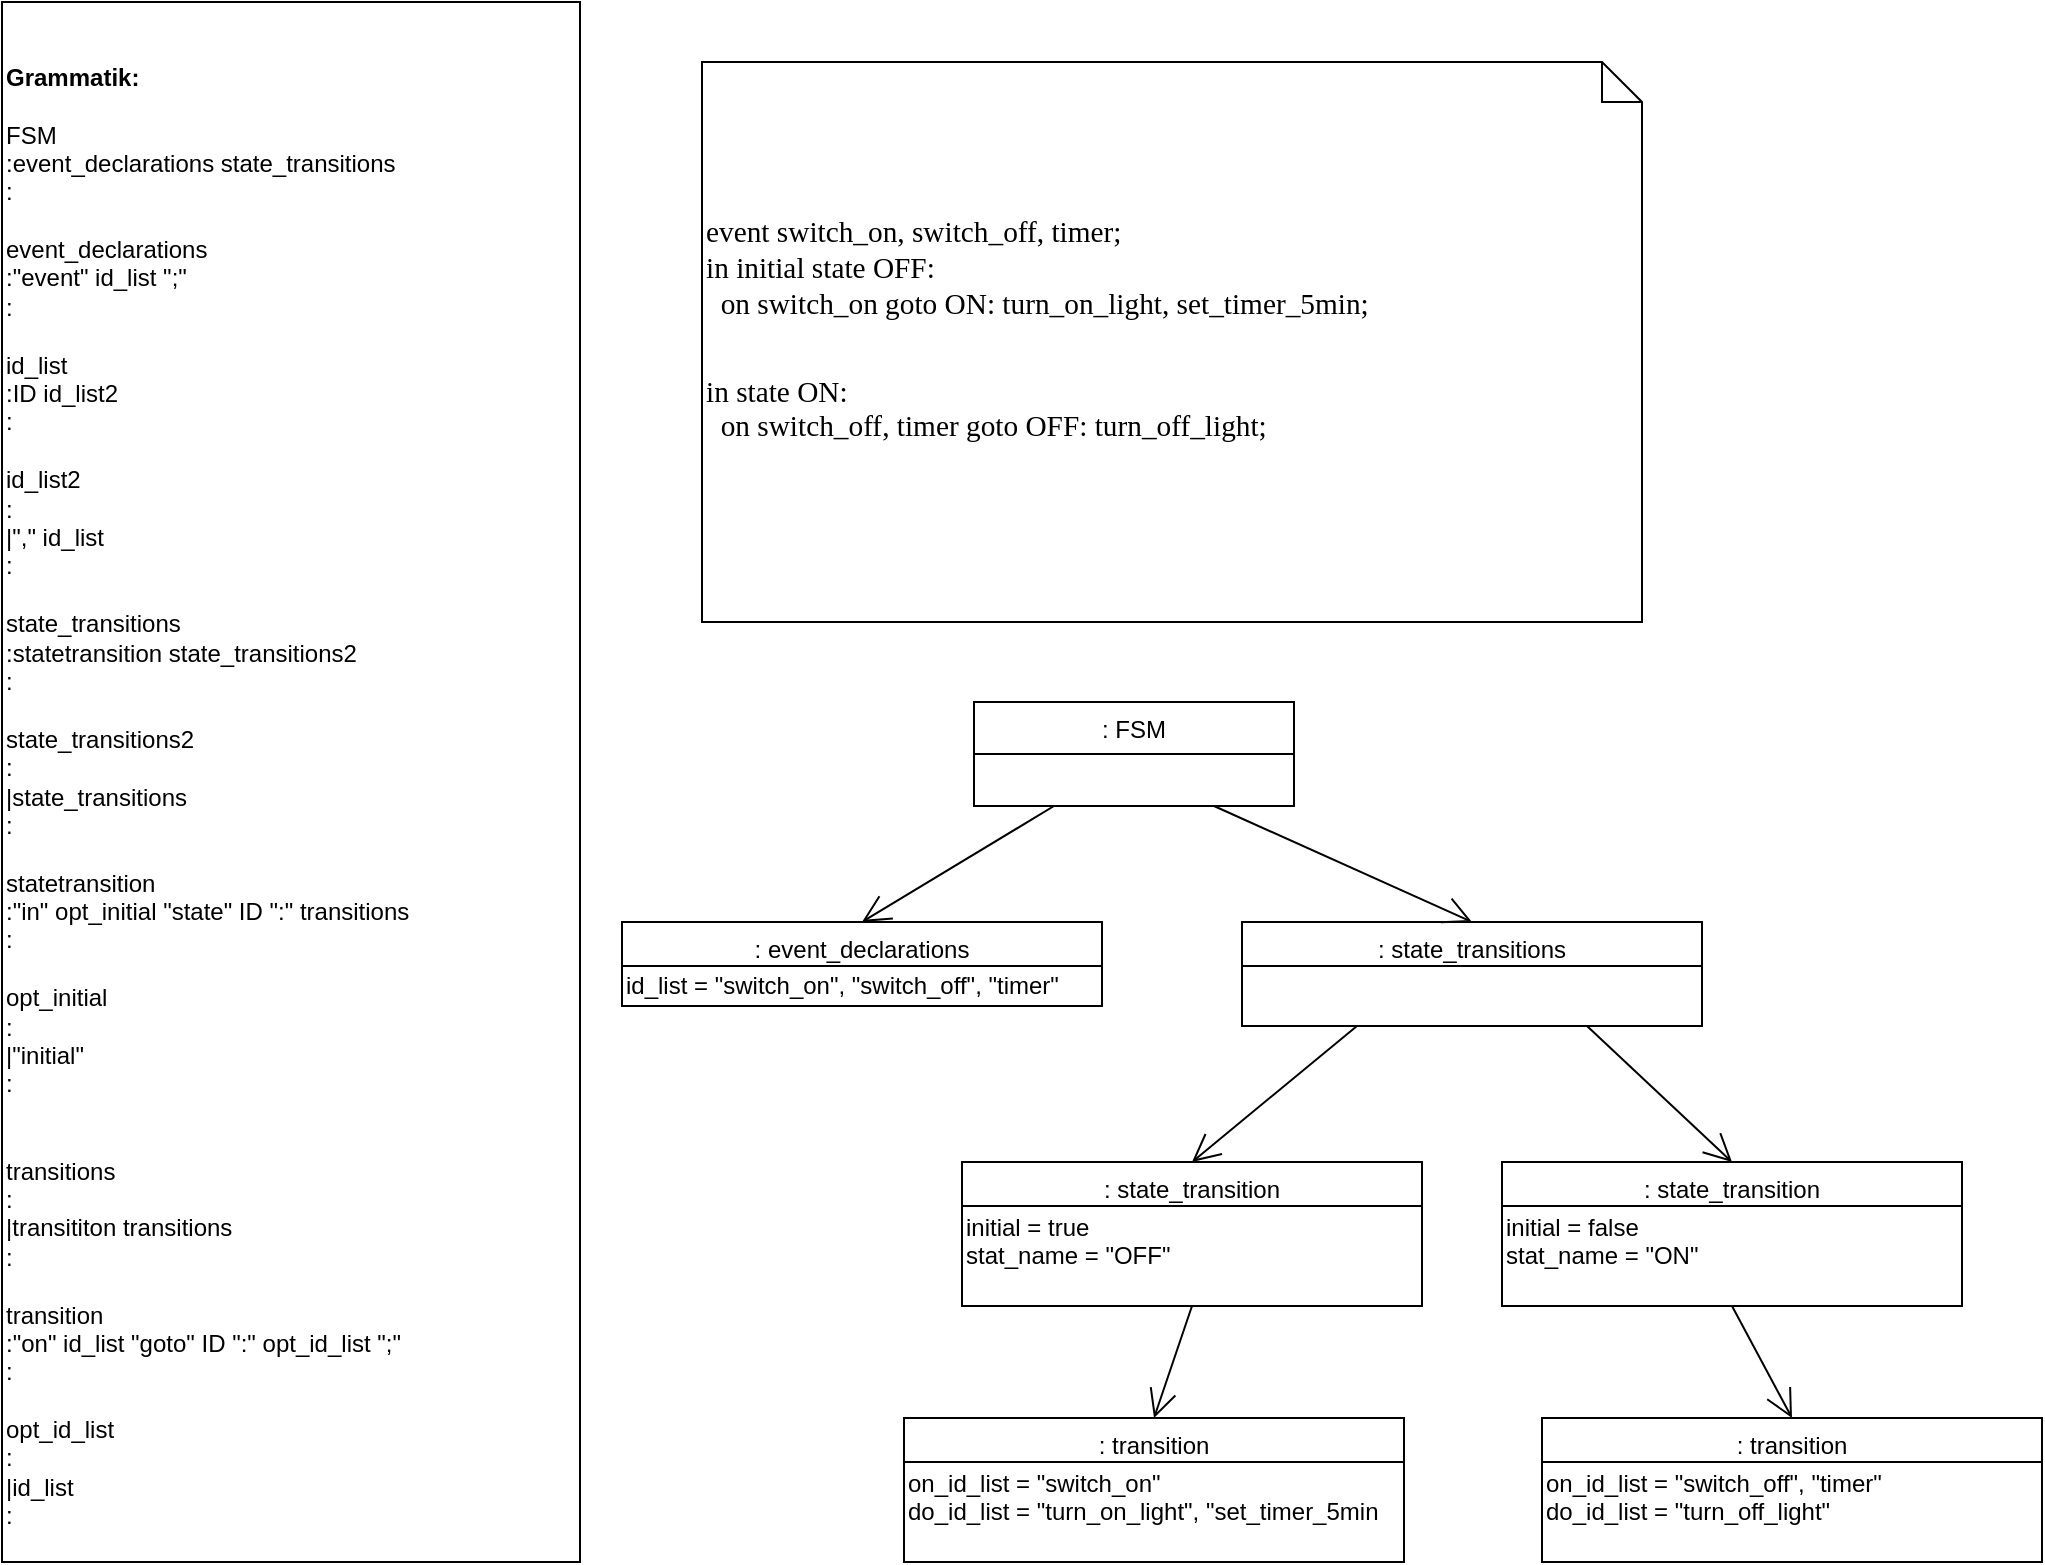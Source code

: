 <mxfile version="13.8.8" type="github">
  <diagram id="VAAiEscxtQo0bk0bTV3w" name="Page-1">
    <mxGraphModel dx="1343" dy="1151" grid="1" gridSize="10" guides="1" tooltips="1" connect="1" arrows="1" fold="1" page="1" pageScale="1" pageWidth="827" pageHeight="1169" math="0" shadow="0">
      <root>
        <mxCell id="0" />
        <mxCell id="1" parent="0" />
        <mxCell id="qd86TqnkqC9Rq4TNaDRR-1" value="&lt;div align=&quot;left&quot;&gt;&lt;br&gt;&lt;/div&gt;&lt;div align=&quot;left&quot;&gt;&lt;b&gt;Grammatik:&lt;/b&gt;&lt;/div&gt;&lt;div align=&quot;left&quot;&gt;&lt;b&gt;&lt;br&gt;&lt;/b&gt;&lt;/div&gt;&lt;div align=&quot;left&quot;&gt;FSM&lt;/div&gt;&lt;div align=&quot;left&quot;&gt;:event_declarations state_transitions&lt;br&gt;&lt;/div&gt;&lt;div align=&quot;left&quot;&gt;:&lt;/div&gt;&lt;div align=&quot;left&quot;&gt;&lt;br&gt;&lt;/div&gt;&lt;div align=&quot;left&quot;&gt;event_declarations&lt;/div&gt;&lt;div align=&quot;left&quot;&gt;:&quot;event&quot; id_list &quot;;&quot;&lt;/div&gt;&lt;div align=&quot;left&quot;&gt;:&lt;/div&gt;&lt;div align=&quot;left&quot;&gt;&lt;br&gt;&lt;/div&gt;&lt;div align=&quot;left&quot;&gt;id_list&lt;/div&gt;&lt;div align=&quot;left&quot;&gt;:ID id_list2&lt;/div&gt;&lt;div align=&quot;left&quot;&gt;:&lt;/div&gt;&lt;div align=&quot;left&quot;&gt;&lt;br&gt;&lt;/div&gt;&lt;div align=&quot;left&quot;&gt;id_list2&lt;/div&gt;&lt;div align=&quot;left&quot;&gt;:&lt;/div&gt;&lt;div align=&quot;left&quot;&gt;|&quot;,&quot; id_list&lt;/div&gt;&lt;div align=&quot;left&quot;&gt;:&lt;/div&gt;&lt;div align=&quot;left&quot;&gt;&lt;br&gt;&lt;/div&gt;&lt;div align=&quot;left&quot;&gt;state_transitions&lt;/div&gt;&lt;div align=&quot;left&quot;&gt;:statetransition state_transitions2&lt;/div&gt;&lt;div align=&quot;left&quot;&gt;:&lt;/div&gt;&lt;div align=&quot;left&quot;&gt;&lt;br&gt;&lt;/div&gt;&lt;div align=&quot;left&quot;&gt;state_transitions2&lt;/div&gt;&lt;div align=&quot;left&quot;&gt;:&lt;/div&gt;&lt;div align=&quot;left&quot;&gt;|state_transitions&lt;/div&gt;&lt;div align=&quot;left&quot;&gt;:&lt;/div&gt;&lt;div align=&quot;left&quot;&gt;&lt;br&gt;&lt;/div&gt;&lt;div align=&quot;left&quot;&gt;statetransition&lt;/div&gt;&lt;div align=&quot;left&quot;&gt;:&quot;in&quot; opt_initial &quot;state&quot; ID &quot;:&quot; transitions&lt;/div&gt;&lt;div align=&quot;left&quot;&gt;:&lt;/div&gt;&lt;div align=&quot;left&quot;&gt;&lt;br&gt;&lt;/div&gt;&lt;div align=&quot;left&quot;&gt;opt_initial&lt;/div&gt;&lt;div align=&quot;left&quot;&gt;:&lt;/div&gt;&lt;div align=&quot;left&quot;&gt;|&quot;initial&quot;&lt;/div&gt;&lt;div align=&quot;left&quot;&gt;:&lt;/div&gt;&lt;div align=&quot;left&quot;&gt;&lt;br&gt;&lt;/div&gt;&lt;div align=&quot;left&quot;&gt;&lt;br&gt;&lt;/div&gt;&lt;div align=&quot;left&quot;&gt;transitions&lt;/div&gt;&lt;div align=&quot;left&quot;&gt;:&lt;/div&gt;&lt;div align=&quot;left&quot;&gt;|transititon transitions&lt;/div&gt;&lt;div align=&quot;left&quot;&gt;:&lt;/div&gt;&lt;div align=&quot;left&quot;&gt;&lt;br&gt;&lt;/div&gt;&lt;div align=&quot;left&quot;&gt;transition&lt;/div&gt;&lt;div align=&quot;left&quot;&gt;:&quot;on&quot; id_list &quot;goto&quot; ID &quot;:&quot; opt_id_list &quot;;&quot;&lt;/div&gt;&lt;div align=&quot;left&quot;&gt;:&lt;/div&gt;&lt;div align=&quot;left&quot;&gt;&lt;br&gt;&lt;/div&gt;&lt;div align=&quot;left&quot;&gt;opt_id_list&lt;/div&gt;&lt;div align=&quot;left&quot;&gt;:&lt;/div&gt;&lt;div align=&quot;left&quot;&gt;|id_list&lt;/div&gt;&lt;div align=&quot;left&quot;&gt;:&lt;br&gt;&lt;/div&gt;" style="rounded=0;whiteSpace=wrap;html=1;align=left;" vertex="1" parent="1">
          <mxGeometry x="40" y="30" width="289" height="780" as="geometry" />
        </mxCell>
        <mxCell id="qd86TqnkqC9Rq4TNaDRR-13" value=": event_declarations" style="swimlane;fontStyle=0;align=center;verticalAlign=top;childLayout=stackLayout;horizontal=1;startSize=22;horizontalStack=0;resizeParent=1;resizeParentMax=0;resizeLast=0;collapsible=1;marginBottom=0;" vertex="1" parent="1">
          <mxGeometry x="350" y="490" width="240" height="42" as="geometry" />
        </mxCell>
        <mxCell id="qd86TqnkqC9Rq4TNaDRR-26" value="id_list = &quot;switch_on&quot;, &quot;switch_off&quot;, &quot;timer&quot;" style="text;html=1;align=left;verticalAlign=middle;resizable=0;points=[];autosize=1;" vertex="1" parent="qd86TqnkqC9Rq4TNaDRR-13">
          <mxGeometry y="22" width="240" height="20" as="geometry" />
        </mxCell>
        <mxCell id="qd86TqnkqC9Rq4TNaDRR-18" value=": FSM" style="swimlane;fontStyle=0;align=center;verticalAlign=top;childLayout=stackLayout;horizontal=1;startSize=26;horizontalStack=0;resizeParent=1;resizeParentMax=0;resizeLast=0;collapsible=1;marginBottom=0;" vertex="1" parent="1">
          <mxGeometry x="526" y="380" width="160" height="52" as="geometry" />
        </mxCell>
        <mxCell id="qd86TqnkqC9Rq4TNaDRR-20" value="&lt;br&gt;&lt;div align=&quot;left&quot;&gt;&lt;code style=&quot;margin: 0in ; font-family: &amp;#34;consolas&amp;#34; ; font-size: 11.0pt&quot;&gt;event switch_on, switch_off, timer;&lt;/code&gt;&lt;code style=&quot;margin: 0in ; font-family: &amp;#34;consolas&amp;#34; ; font-size: 11.0pt&quot;&gt;&lt;br&gt;&lt;/code&gt;&lt;/div&gt;&lt;div align=&quot;left&quot;&gt;&lt;code style=&quot;margin: 0in ; font-family: &amp;#34;consolas&amp;#34; ; font-size: 11.0pt&quot;&gt;in initia&lt;/code&gt;&lt;code style=&quot;margin: 0in ; font-family: &amp;#34;consolas&amp;#34; ; font-size: 11.0pt&quot;&gt;l state OFF:&lt;/code&gt;&lt;code style=&quot;margin: 0in ; font-family: &amp;#34;consolas&amp;#34; ; font-size: 11.0pt&quot;&gt;&lt;br&gt;&lt;/code&gt;&lt;/div&gt;&lt;div align=&quot;left&quot;&gt;&lt;code style=&quot;margin: 0in ; font-family: &amp;#34;consolas&amp;#34; ; font-size: 11.0pt&quot;&gt;&amp;nbsp; o&lt;/code&gt;&lt;code style=&quot;margin: 0in ; font-family: &amp;#34;consolas&amp;#34; ; font-size: 11.0pt&quot;&gt;n switch_on goto ON: turn_on_light, set_timer_5min;&lt;/code&gt;&lt;br&gt;&lt;br&gt;&lt;p&gt;&lt;code style=&quot;margin: 0in ; font-family: &amp;#34;consolas&amp;#34; ; font-size: 11.0pt&quot;&gt;in state ON:&lt;/code&gt;&lt;code style=&quot;margin: 0in ; font-family: &amp;#34;consolas&amp;#34; ; font-size: 11.0pt&quot;&gt;&lt;br&gt;&amp;nbsp; on&lt;/code&gt;&lt;code style=&quot;margin: 0in ; font-family: &amp;#34;consolas&amp;#34; ; font-size: 11.0pt&quot;&gt; switch_off, timer goto OFF: turn_off_light;&lt;/code&gt;&lt;br&gt;&lt;/p&gt;&lt;br&gt;&lt;/div&gt;" style="shape=note;size=20;whiteSpace=wrap;html=1;align=left;" vertex="1" parent="1">
          <mxGeometry x="390" y="60" width="470" height="280" as="geometry" />
        </mxCell>
        <mxCell id="qd86TqnkqC9Rq4TNaDRR-28" value="" style="endArrow=open;endFill=1;endSize=12;html=1;entryX=0.5;entryY=0;entryDx=0;entryDy=0;exitX=0.25;exitY=1;exitDx=0;exitDy=0;" edge="1" parent="1" source="qd86TqnkqC9Rq4TNaDRR-18" target="qd86TqnkqC9Rq4TNaDRR-13">
          <mxGeometry width="160" relative="1" as="geometry">
            <mxPoint x="430" y="830" as="sourcePoint" />
            <mxPoint x="590" y="830" as="targetPoint" />
          </mxGeometry>
        </mxCell>
        <mxCell id="qd86TqnkqC9Rq4TNaDRR-29" value=": state_transitions" style="swimlane;fontStyle=0;align=center;verticalAlign=top;childLayout=stackLayout;horizontal=1;startSize=22;horizontalStack=0;resizeParent=1;resizeParentMax=0;resizeLast=0;collapsible=1;marginBottom=0;" vertex="1" parent="1">
          <mxGeometry x="660" y="490" width="230" height="52" as="geometry" />
        </mxCell>
        <mxCell id="qd86TqnkqC9Rq4TNaDRR-34" value=": state_transition" style="swimlane;fontStyle=0;align=center;verticalAlign=top;childLayout=stackLayout;horizontal=1;startSize=22;horizontalStack=0;resizeParent=1;resizeParentMax=0;resizeLast=0;collapsible=1;marginBottom=0;" vertex="1" parent="1">
          <mxGeometry x="520" y="610" width="230" height="72" as="geometry" />
        </mxCell>
        <mxCell id="qd86TqnkqC9Rq4TNaDRR-35" value="&lt;div align=&quot;left&quot;&gt;initial = true&lt;/div&gt;&lt;div align=&quot;left&quot;&gt;stat_name = &quot;OFF&quot;&lt;/div&gt;&lt;div align=&quot;left&quot;&gt;&lt;br&gt;&lt;/div&gt;" style="text;html=1;align=left;verticalAlign=middle;resizable=0;points=[];autosize=1;" vertex="1" parent="qd86TqnkqC9Rq4TNaDRR-34">
          <mxGeometry y="22" width="230" height="50" as="geometry" />
        </mxCell>
        <mxCell id="qd86TqnkqC9Rq4TNaDRR-37" value="" style="endArrow=open;endFill=1;endSize=12;html=1;entryX=0.5;entryY=0;entryDx=0;entryDy=0;exitX=0.75;exitY=1;exitDx=0;exitDy=0;" edge="1" parent="1" source="qd86TqnkqC9Rq4TNaDRR-18" target="qd86TqnkqC9Rq4TNaDRR-29">
          <mxGeometry width="160" relative="1" as="geometry">
            <mxPoint x="576" y="442" as="sourcePoint" />
            <mxPoint x="480" y="500" as="targetPoint" />
          </mxGeometry>
        </mxCell>
        <mxCell id="qd86TqnkqC9Rq4TNaDRR-38" value="" style="endArrow=open;endFill=1;endSize=12;html=1;entryX=0.5;entryY=0;entryDx=0;entryDy=0;exitX=0.25;exitY=1;exitDx=0;exitDy=0;" edge="1" parent="1" source="qd86TqnkqC9Rq4TNaDRR-29" target="qd86TqnkqC9Rq4TNaDRR-34">
          <mxGeometry width="160" relative="1" as="geometry">
            <mxPoint x="656" y="442" as="sourcePoint" />
            <mxPoint x="785" y="500" as="targetPoint" />
          </mxGeometry>
        </mxCell>
        <mxCell id="qd86TqnkqC9Rq4TNaDRR-39" value=": transition" style="swimlane;fontStyle=0;align=center;verticalAlign=top;childLayout=stackLayout;horizontal=1;startSize=22;horizontalStack=0;resizeParent=1;resizeParentMax=0;resizeLast=0;collapsible=1;marginBottom=0;" vertex="1" parent="1">
          <mxGeometry x="491" y="738" width="250" height="72" as="geometry" />
        </mxCell>
        <mxCell id="qd86TqnkqC9Rq4TNaDRR-40" value="&lt;div&gt;on_id_list = &quot;switch_on&quot;&lt;/div&gt;&lt;div&gt;do_id_list = &quot;turn_on_light&quot;, &quot;set_timer_5min&lt;br&gt;&lt;/div&gt;&lt;div&gt;&lt;br&gt;&lt;/div&gt;" style="text;html=1;align=left;verticalAlign=middle;resizable=0;points=[];autosize=1;" vertex="1" parent="qd86TqnkqC9Rq4TNaDRR-39">
          <mxGeometry y="22" width="250" height="50" as="geometry" />
        </mxCell>
        <mxCell id="qd86TqnkqC9Rq4TNaDRR-41" value="" style="endArrow=open;endFill=1;endSize=12;html=1;entryX=0.5;entryY=0;entryDx=0;entryDy=0;exitX=0.5;exitY=1;exitDx=0;exitDy=0;" edge="1" parent="1" source="qd86TqnkqC9Rq4TNaDRR-34" target="qd86TqnkqC9Rq4TNaDRR-39">
          <mxGeometry width="160" relative="1" as="geometry">
            <mxPoint x="720" y="710" as="sourcePoint" />
            <mxPoint x="616" y="630" as="targetPoint" />
          </mxGeometry>
        </mxCell>
        <mxCell id="qd86TqnkqC9Rq4TNaDRR-42" value=": state_transition" style="swimlane;fontStyle=0;align=center;verticalAlign=top;childLayout=stackLayout;horizontal=1;startSize=22;horizontalStack=0;resizeParent=1;resizeParentMax=0;resizeLast=0;collapsible=1;marginBottom=0;" vertex="1" parent="1">
          <mxGeometry x="790" y="610" width="230" height="72" as="geometry" />
        </mxCell>
        <mxCell id="qd86TqnkqC9Rq4TNaDRR-43" value="&lt;div align=&quot;left&quot;&gt;initial = false&lt;/div&gt;&lt;div align=&quot;left&quot;&gt;stat_name = &quot;ON&quot;&lt;/div&gt;&lt;div align=&quot;left&quot;&gt;&lt;br&gt;&lt;/div&gt;" style="text;html=1;align=left;verticalAlign=middle;resizable=0;points=[];autosize=1;" vertex="1" parent="qd86TqnkqC9Rq4TNaDRR-42">
          <mxGeometry y="22" width="230" height="50" as="geometry" />
        </mxCell>
        <mxCell id="qd86TqnkqC9Rq4TNaDRR-44" value="" style="endArrow=open;endFill=1;endSize=12;html=1;entryX=0.5;entryY=0;entryDx=0;entryDy=0;exitX=0.75;exitY=1;exitDx=0;exitDy=0;" edge="1" parent="1" source="qd86TqnkqC9Rq4TNaDRR-29" target="qd86TqnkqC9Rq4TNaDRR-42">
          <mxGeometry width="160" relative="1" as="geometry">
            <mxPoint x="727.5" y="552" as="sourcePoint" />
            <mxPoint x="645" y="620" as="targetPoint" />
          </mxGeometry>
        </mxCell>
        <mxCell id="qd86TqnkqC9Rq4TNaDRR-48" value="" style="endArrow=open;endFill=1;endSize=12;html=1;entryX=0.5;entryY=0;entryDx=0;entryDy=0;exitX=0.5;exitY=1;exitDx=0;exitDy=0;" edge="1" parent="1" source="qd86TqnkqC9Rq4TNaDRR-42" target="qd86TqnkqC9Rq4TNaDRR-49">
          <mxGeometry width="160" relative="1" as="geometry">
            <mxPoint x="842.5" y="552" as="sourcePoint" />
            <mxPoint x="942" y="738" as="targetPoint" />
          </mxGeometry>
        </mxCell>
        <mxCell id="qd86TqnkqC9Rq4TNaDRR-49" value=": transition" style="swimlane;fontStyle=0;align=center;verticalAlign=top;childLayout=stackLayout;horizontal=1;startSize=22;horizontalStack=0;resizeParent=1;resizeParentMax=0;resizeLast=0;collapsible=1;marginBottom=0;" vertex="1" parent="1">
          <mxGeometry x="810" y="738" width="250" height="72" as="geometry" />
        </mxCell>
        <mxCell id="qd86TqnkqC9Rq4TNaDRR-50" value="&lt;div&gt;on_id_list = &quot;switch_off&quot;, &quot;timer&quot;&lt;br&gt;&lt;/div&gt;&lt;div&gt;do_id_list = &quot;turn_off_light&quot;&lt;br&gt;&lt;/div&gt;&lt;div&gt;&lt;br&gt;&lt;/div&gt;" style="text;html=1;align=left;verticalAlign=middle;resizable=0;points=[];autosize=1;" vertex="1" parent="qd86TqnkqC9Rq4TNaDRR-49">
          <mxGeometry y="22" width="250" height="50" as="geometry" />
        </mxCell>
      </root>
    </mxGraphModel>
  </diagram>
</mxfile>
